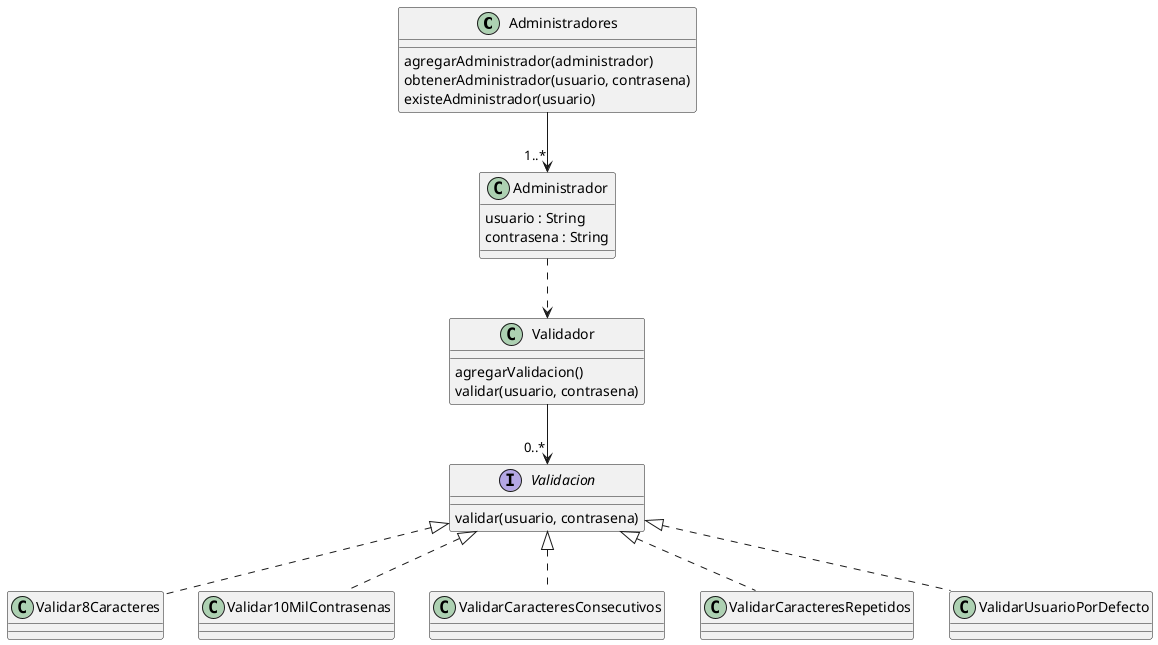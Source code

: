 @startuml

class Administradores {
    agregarAdministrador(administrador)
    obtenerAdministrador(usuario, contrasena)
    existeAdministrador(usuario)
}

Administradores --> "1..*" Administrador

class Administrador {
    usuario : String
    contrasena : String
}

Administrador ..> Validador

class Validador {
    agregarValidacion()
    validar(usuario, contrasena)
}

Validador --> "0..*" Validacion

interface Validacion {
    validar(usuario, contrasena)
}

Validacion <|.. Validar8Caracteres
Validacion <|.. Validar10MilContrasenas
Validacion <|.. ValidarCaracteresConsecutivos
Validacion <|.. ValidarCaracteresRepetidos
Validacion <|.. ValidarUsuarioPorDefecto

@enduml